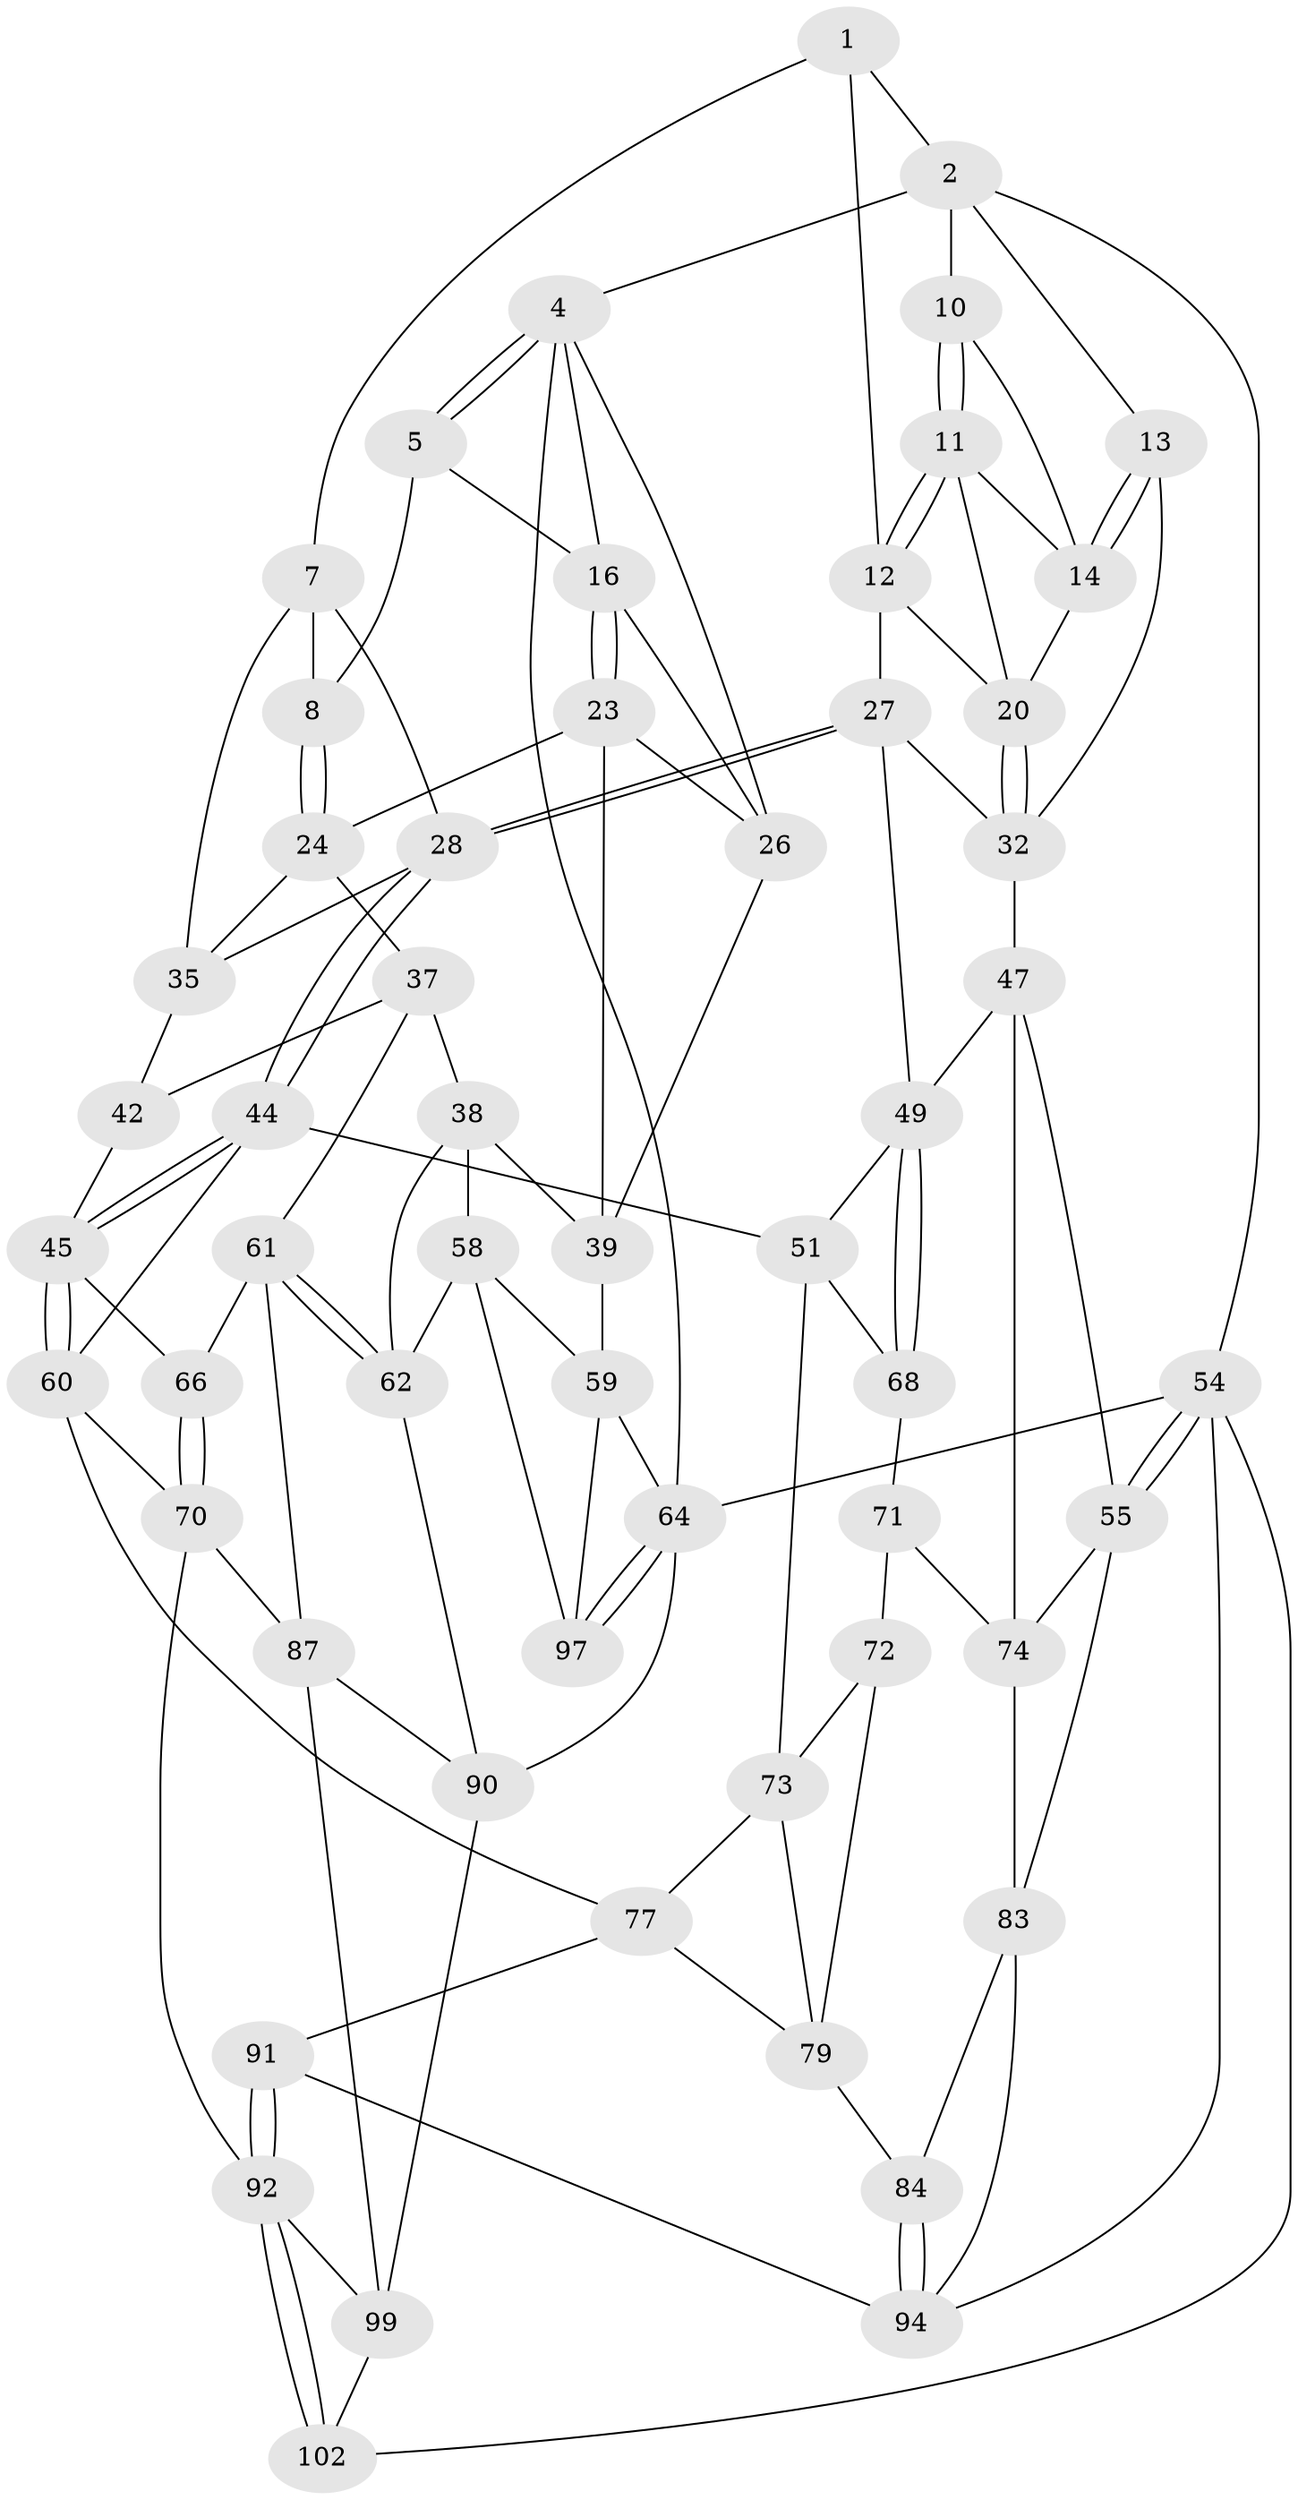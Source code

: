 // original degree distribution, {3: 0.0196078431372549, 4: 0.22549019607843138, 6: 0.20588235294117646, 5: 0.5490196078431373}
// Generated by graph-tools (version 1.1) at 2025/38/02/21/25 10:38:58]
// undirected, 56 vertices, 126 edges
graph export_dot {
graph [start="1"]
  node [color=gray90,style=filled];
  1 [pos="+0.5010662913109725+0",super="+6"];
  2 [pos="+0.8237257301137457+0",super="+3"];
  4 [pos="+0+0",super="+18"];
  5 [pos="+0.024751417873031593+0",super="+9"];
  7 [pos="+0.41387816516158993+0.15490434071005654",super="+30"];
  8 [pos="+0.40976727403063923+0.1555386952407215"];
  10 [pos="+0.8224521621758926+0"];
  11 [pos="+0.580005985882339+0.12860268180777606",super="+19"];
  12 [pos="+0.5538128324062176+0.1375923819559371",super="+22"];
  13 [pos="+1+0.26045661958289235"];
  14 [pos="+0.9581167609092816+0.18227659054776363",super="+15"];
  16 [pos="+0.18153479825171556+0.15507940385140614",super="+17"];
  20 [pos="+0.9218196067635359+0.19389584988013508",super="+21"];
  23 [pos="+0.303321351986009+0.20785391709006332",super="+25"];
  24 [pos="+0.32090047786188824+0.20621634865947186",super="+36"];
  26 [pos="+0.1142835920982866+0.21620124691015377",super="+31"];
  27 [pos="+0.7066460950953957+0.3882237772712071",super="+33"];
  28 [pos="+0.6246857172861587+0.44394230014841163",super="+29"];
  32 [pos="+0.8004527470793138+0.38552501137433204",super="+34"];
  35 [pos="+0.3918485373185549+0.382907982745503",super="+41"];
  37 [pos="+0.20216988064997574+0.5052312913249254",super="+43"];
  38 [pos="+0.14582722103600548+0.4821209478920001",super="+57"];
  39 [pos="+0.14425660644299443+0.4809939981815977",super="+40"];
  42 [pos="+0.34505083890139554+0.5479062159178717"];
  44 [pos="+0.6104409840288595+0.4892592061392373",super="+53"];
  45 [pos="+0.44091656259434847+0.5942616250082046",super="+46"];
  47 [pos="+1+0.5924204417539547",super="+48"];
  49 [pos="+1+0.5964232593720828",super="+50"];
  51 [pos="+0.7817137447142634+0.6385618453529185",super="+52"];
  54 [pos="+1+1",super="+101"];
  55 [pos="+1+1",super="+56"];
  58 [pos="+0+0.7272771949160268",super="+81"];
  59 [pos="+0+0.7050362907096022",super="+63"];
  60 [pos="+0.5508390555971562+0.7165782251625992",super="+69"];
  61 [pos="+0.23762564559449328+0.7800185690264875",super="+67"];
  62 [pos="+0.21526590162089468+0.8084234093080271",super="+80"];
  64 [pos="+0+1",super="+65"];
  66 [pos="+0.3956722555169455+0.7452394463108317"];
  68 [pos="+0.8954800123601397+0.6557994454212103"];
  70 [pos="+0.5553029856323187+0.8257905841375173",super="+86"];
  71 [pos="+0.8547720653756707+0.720181033136508",super="+75"];
  72 [pos="+0.7812215557270046+0.7493243304654188",super="+78"];
  73 [pos="+0.7059156521687016+0.6663961547173656",super="+76"];
  74 [pos="+0.9183397706786031+0.82040325700724",super="+82"];
  77 [pos="+0.6001606182275507+0.797231875643076",super="+88"];
  79 [pos="+0.7747588110765458+0.8170374388783269",super="+85"];
  83 [pos="+0.9121074687778797+0.883442930563024",super="+95"];
  84 [pos="+0.8047318104271763+0.8705322148114633"];
  87 [pos="+0.4018587453816868+0.8924000961349678",super="+89"];
  90 [pos="+0.2317579014402436+0.9731407821248618",super="+98"];
  91 [pos="+0.7419863113303593+0.9245285061291307"];
  92 [pos="+0.6304497018618381+1",super="+93"];
  94 [pos="+0.840107796079514+0.9665161837912704",super="+96"];
  97 [pos="+0.08302416165914132+0.8804121193306202"];
  99 [pos="+0.43203107927333373+0.9571637241153639",super="+100"];
  102 [pos="+0.6361389348503321+1"];
  1 -- 2;
  1 -- 12;
  1 -- 7;
  2 -- 10;
  2 -- 4;
  2 -- 13;
  2 -- 54;
  4 -- 5;
  4 -- 5;
  4 -- 64;
  4 -- 26;
  4 -- 16;
  5 -- 8;
  5 -- 16;
  7 -- 8;
  7 -- 35;
  7 -- 28;
  8 -- 24;
  8 -- 24;
  10 -- 11;
  10 -- 11;
  10 -- 14;
  11 -- 12;
  11 -- 12;
  11 -- 14;
  11 -- 20;
  12 -- 27;
  12 -- 20;
  13 -- 14;
  13 -- 14;
  13 -- 32;
  14 -- 20;
  16 -- 23;
  16 -- 23;
  16 -- 26;
  20 -- 32;
  20 -- 32;
  23 -- 24;
  23 -- 26;
  23 -- 39;
  24 -- 35;
  24 -- 37;
  26 -- 39;
  27 -- 28;
  27 -- 28;
  27 -- 32;
  27 -- 49;
  28 -- 44;
  28 -- 44;
  28 -- 35;
  32 -- 47;
  35 -- 42;
  37 -- 38;
  37 -- 42;
  37 -- 61;
  38 -- 39;
  38 -- 62;
  38 -- 58;
  39 -- 59;
  42 -- 45;
  44 -- 45;
  44 -- 45;
  44 -- 51;
  44 -- 60;
  45 -- 60;
  45 -- 60;
  45 -- 66;
  47 -- 55;
  47 -- 49;
  47 -- 74;
  49 -- 68;
  49 -- 68;
  49 -- 51;
  51 -- 68;
  51 -- 73;
  54 -- 55;
  54 -- 55;
  54 -- 64;
  54 -- 102;
  54 -- 94;
  55 -- 74;
  55 -- 83;
  58 -- 59;
  58 -- 97;
  58 -- 62;
  59 -- 64;
  59 -- 97;
  60 -- 77;
  60 -- 70;
  61 -- 62;
  61 -- 62;
  61 -- 66;
  61 -- 87;
  62 -- 90;
  64 -- 97;
  64 -- 97;
  64 -- 90;
  66 -- 70;
  66 -- 70;
  68 -- 71;
  70 -- 92;
  70 -- 87;
  71 -- 72 [weight=2];
  71 -- 74;
  72 -- 73;
  72 -- 79;
  73 -- 77;
  73 -- 79;
  74 -- 83;
  77 -- 91;
  77 -- 79;
  79 -- 84;
  83 -- 84;
  83 -- 94;
  84 -- 94;
  84 -- 94;
  87 -- 90;
  87 -- 99;
  90 -- 99;
  91 -- 92;
  91 -- 92;
  91 -- 94;
  92 -- 102;
  92 -- 102;
  92 -- 99;
  99 -- 102;
}

